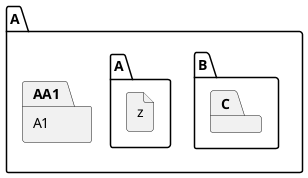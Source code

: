 {
  "sha1": "g8hsd3e1ex9fsokfdnxoketpqg7wdqq",
  "insertion": {
    "when": "2024-06-01T09:03:07.363Z",
    "url": "http://forum.plantuml.net/6707/",
    "user": "plantuml@gmail.com"
  }
}
@startuml
package  "A" as RootA {
    package  B {
        package  C
    }
' display bug
    package  "A1" as AA1 
    package  "A" as AAA {
    File z
    }
}
@enduml
